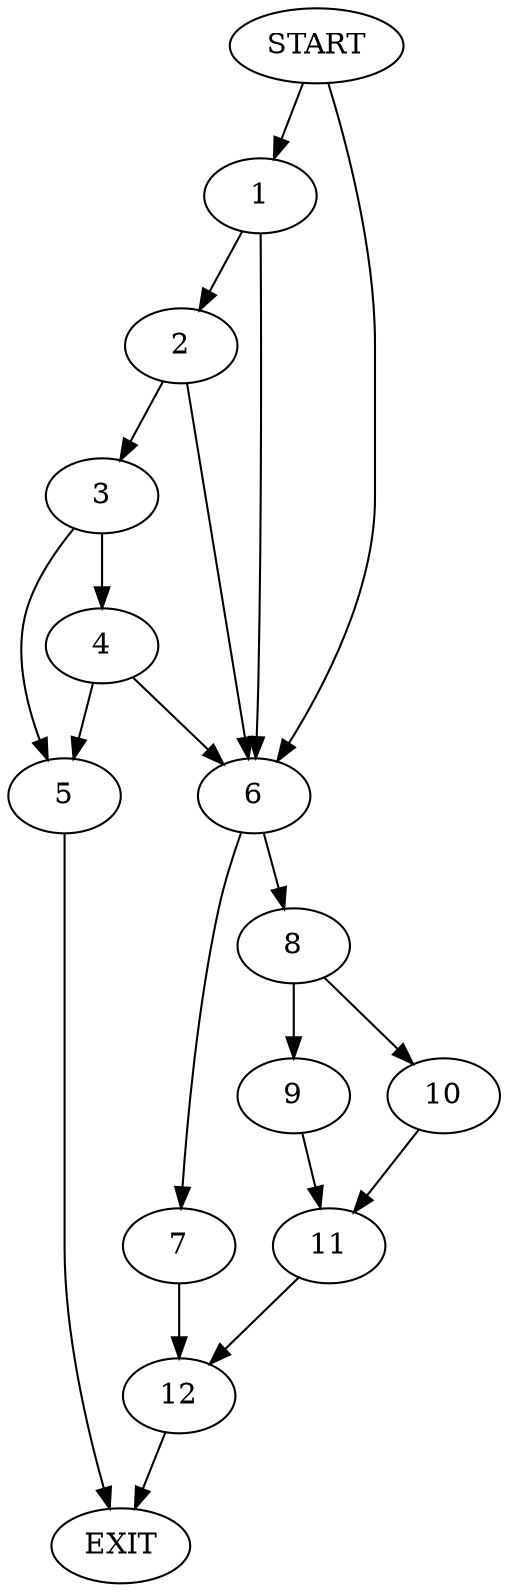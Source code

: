 digraph { 
0 [label="START"];
1;
2;
3;
4;
5;
6;
7;
8;
9;
10;
11;
12;
13[label="EXIT"];
0 -> 1;
0 -> 6;
1 -> 6;
1 -> 2;
2 -> 6;
2 -> 3;
3 -> 5;
3 -> 4;
4 -> 5;
4 -> 6;
5 -> 13;
6 -> 7;
6 -> 8;
7 -> 12;
8 -> 9;
8 -> 10;
9 -> 11;
10 -> 11;
11 -> 12;
12 -> 13;
}